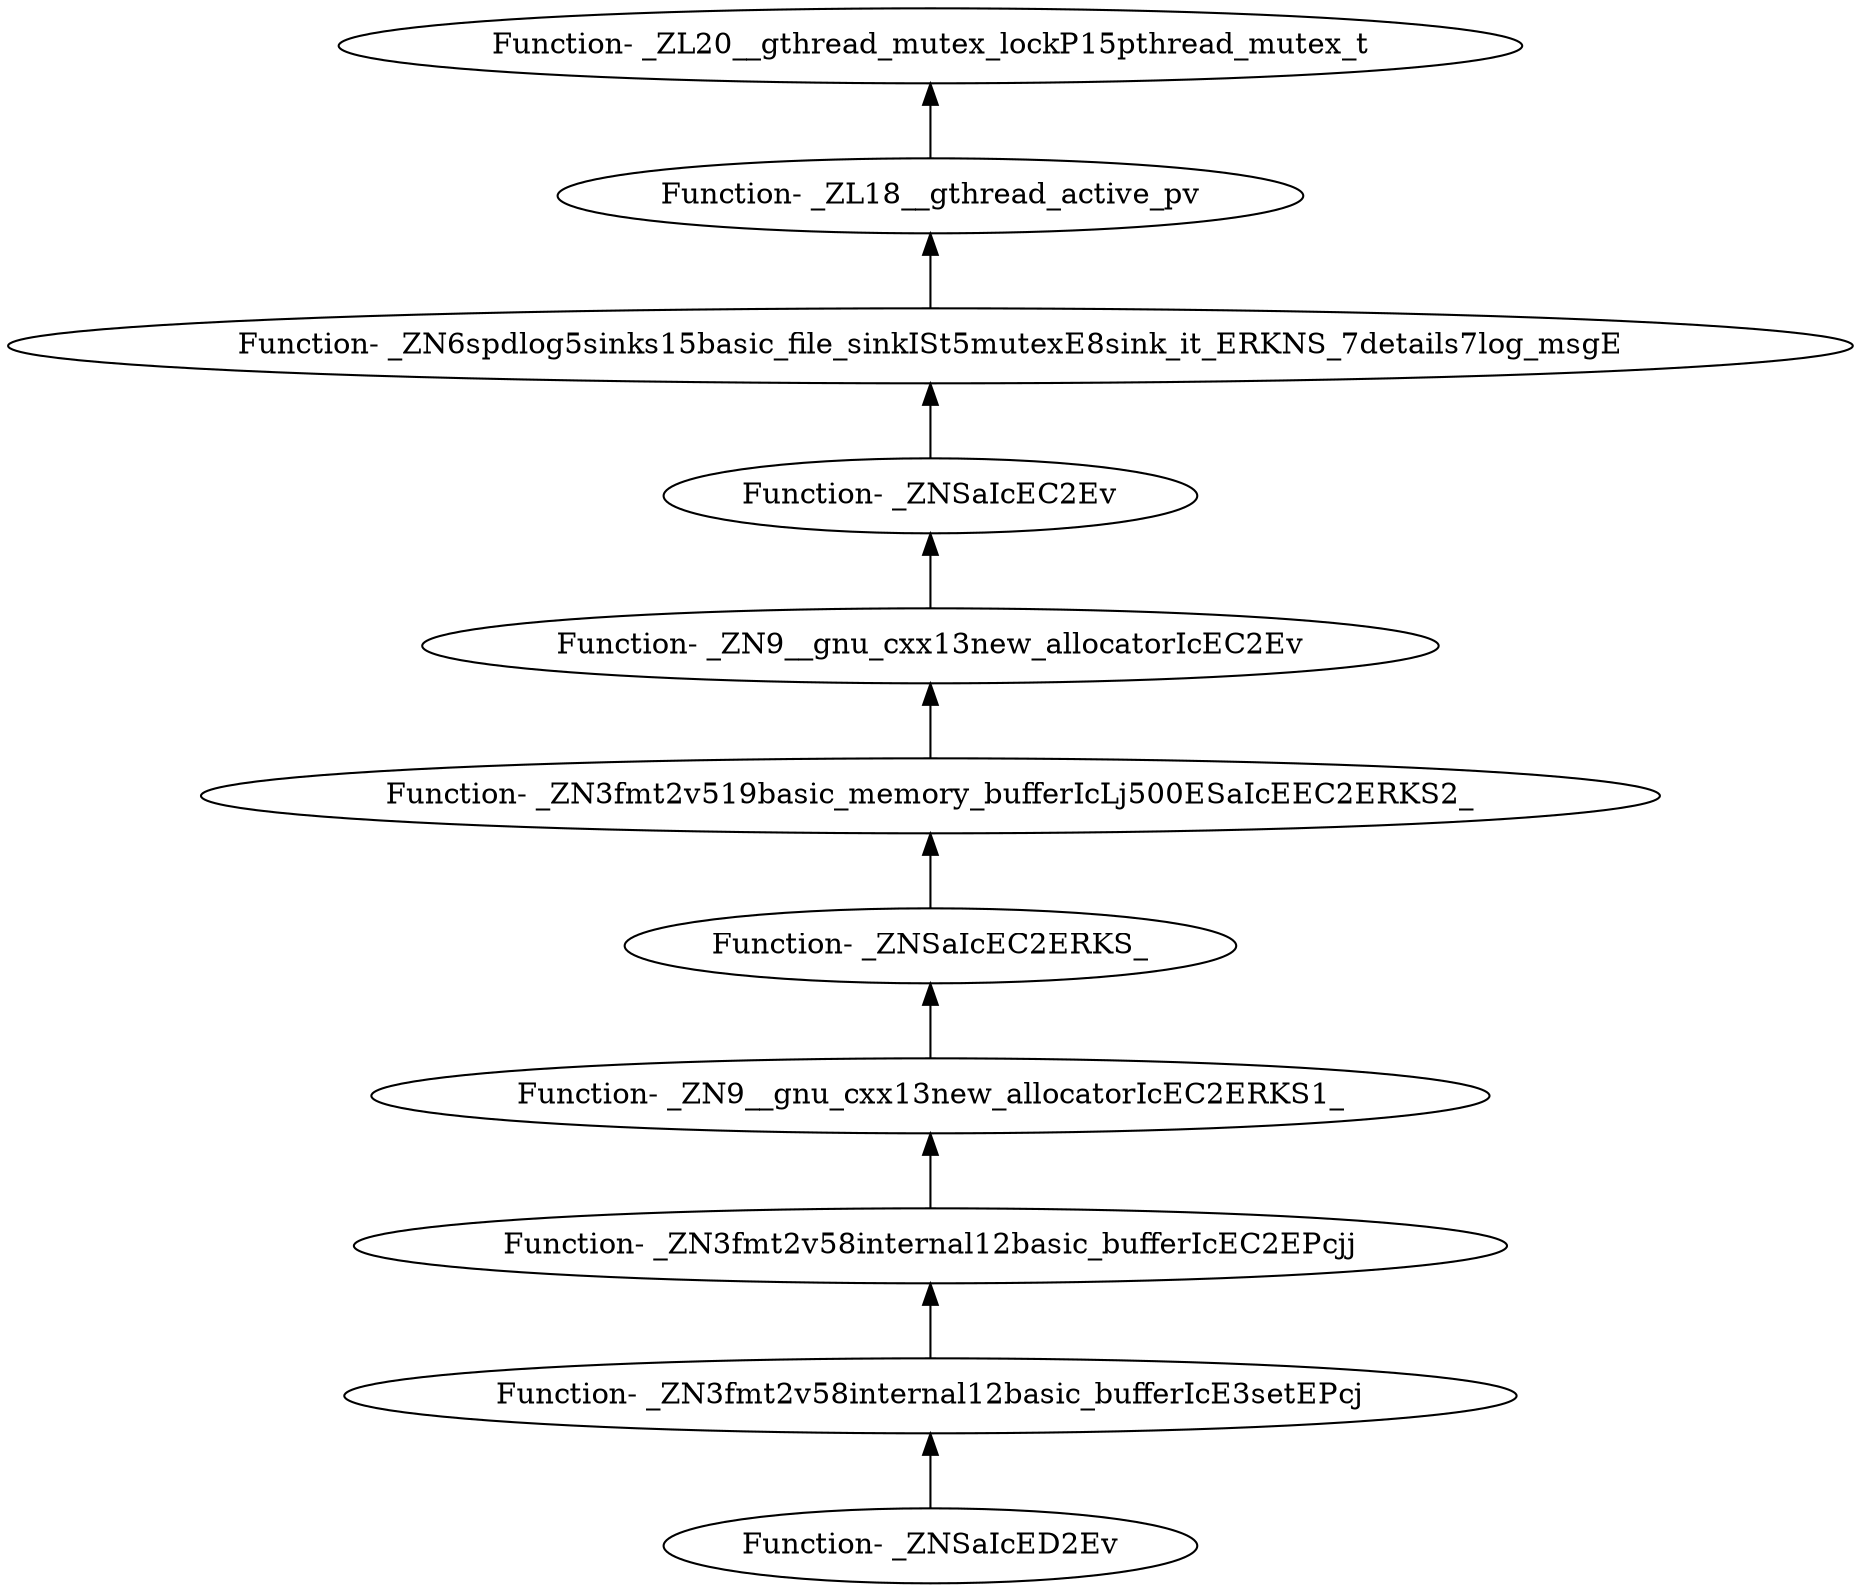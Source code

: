 digraph {
	"Function- _ZNSaIcED2Ev"
	"Function- _ZN3fmt2v58internal12basic_bufferIcE3setEPcj"
	"Function- _ZN3fmt2v58internal12basic_bufferIcE3setEPcj" -> "Function- _ZNSaIcED2Ev" [dir=back]
	"Function- _ZN3fmt2v58internal12basic_bufferIcEC2EPcjj"
	"Function- _ZN3fmt2v58internal12basic_bufferIcEC2EPcjj" -> "Function- _ZN3fmt2v58internal12basic_bufferIcE3setEPcj" [dir=back]
	"Function- _ZN9__gnu_cxx13new_allocatorIcEC2ERKS1_"
	"Function- _ZN9__gnu_cxx13new_allocatorIcEC2ERKS1_" -> "Function- _ZN3fmt2v58internal12basic_bufferIcEC2EPcjj" [dir=back]
	"Function- _ZNSaIcEC2ERKS_"
	"Function- _ZNSaIcEC2ERKS_" -> "Function- _ZN9__gnu_cxx13new_allocatorIcEC2ERKS1_" [dir=back]
	"Function- _ZN3fmt2v519basic_memory_bufferIcLj500ESaIcEEC2ERKS2_"
	"Function- _ZN3fmt2v519basic_memory_bufferIcLj500ESaIcEEC2ERKS2_" -> "Function- _ZNSaIcEC2ERKS_" [dir=back]
	"Function- _ZN9__gnu_cxx13new_allocatorIcEC2Ev"
	"Function- _ZN9__gnu_cxx13new_allocatorIcEC2Ev" -> "Function- _ZN3fmt2v519basic_memory_bufferIcLj500ESaIcEEC2ERKS2_" [dir=back]
	"Function- _ZNSaIcEC2Ev"
	"Function- _ZNSaIcEC2Ev" -> "Function- _ZN9__gnu_cxx13new_allocatorIcEC2Ev" [dir=back]
	"Function- _ZN6spdlog5sinks15basic_file_sinkISt5mutexE8sink_it_ERKNS_7details7log_msgE"
	"Function- _ZN6spdlog5sinks15basic_file_sinkISt5mutexE8sink_it_ERKNS_7details7log_msgE" -> "Function- _ZNSaIcEC2Ev" [dir=back]
	"Function- _ZL18__gthread_active_pv"
	"Function- _ZL18__gthread_active_pv" -> "Function- _ZN6spdlog5sinks15basic_file_sinkISt5mutexE8sink_it_ERKNS_7details7log_msgE" [dir=back]
	"Function- _ZL20__gthread_mutex_lockP15pthread_mutex_t"
	"Function- _ZL20__gthread_mutex_lockP15pthread_mutex_t" -> "Function- _ZL18__gthread_active_pv" [dir=back]
}
